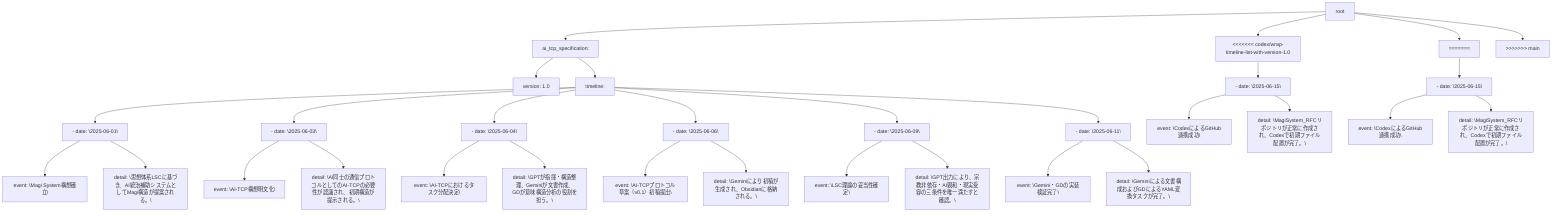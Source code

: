 flowchart TD
  root["root"]
  n0["ai_tcp_specification:"]
  root --> n0
  n1["version: 1.0"]
  n0 --> n1
  n2["timeline:"]
  n0 --> n2
  n3["- date: \"2025-06-01\""]
  n2 --> n3
  n4["event: \"Magi System構想確立\""]
  n3 --> n4
  n5["detail: \"思想体系LSCに基づき、AI統治補助システムとしてMagi構造が提案される。\""]
  n3 --> n5
  n6["- date: \"2025-06-03\""]
  n2 --> n6
  n7["event: \"AI-TCP構想明文化\""]
  n6 --> n7
  n8["detail: \"AI同士の通信プロトコルとしてのAI-TCPの必要性が認識され、初期構造が提示される。\""]
  n6 --> n8
  n9["- date: \"2025-06-04\""]
  n2 --> n9
  n10["event: \"AI-TCPにおけるタスク分配決定\""]
  n9 --> n10
  n11["detail: \"GPTが指揮・構造整理、Geminiが文書作成、GDが意味構造分析の役割を担う。\""]
  n9 --> n11
  n12["- date: \"2025-06-06\""]
  n2 --> n12
  n13["event: \"AI-TCPプロトコル草案（v0.1）初稿提出\""]
  n12 --> n13
  n14["detail: \"Geminiにより初稿が生成され、Obsidianに格納される。\""]
  n12 --> n14
  n15["- date: \"2025-06-09\""]
  n2 --> n15
  n16["event: \"LSC理論の妥当性確定\""]
  n15 --> n16
  n17["detail: \"GPT出力により、宗教非依存・AI親和・現実受容の三条件を唯一満たすと確認。\""]
  n15 --> n17
  n18["- date: \"2025-06-11\""]
  n2 --> n18
  n19["event: \"Gemini・GDの実装検証完了\""]
  n18 --> n19
  n20["detail: \"Geminiによる文書構成およびGDによるYAML変換タスクが完了。\""]
  n18 --> n20
  n21["<<<<<<< codex/wrap-timeline-list-with-version-1.0"]
  root --> n21
  n22["- date: \"2025-06-15\""]
  n21 --> n22
  n23["event: \"CodexによるGitHub連携成功\""]
  n22 --> n23
  n24["detail: \"MagiSystem_RFCリポジトリが正常に作成され、Codexで初期ファイル配置が完了。\""]
  n22 --> n24
  n25["======="]
  root --> n25
  n26["- date: \"2025-06-15\""]
  n25 --> n26
  n27["event: \"CodexによるGitHub連携成功\""]
  n26 --> n27
  n28["detail: \"MagiSystem_RFCリポジトリが正常に作成され、Codexで初期ファイル配置が完了。\""]
  n26 --> n28
  n29[">>>>>>> main"]
  root --> n29